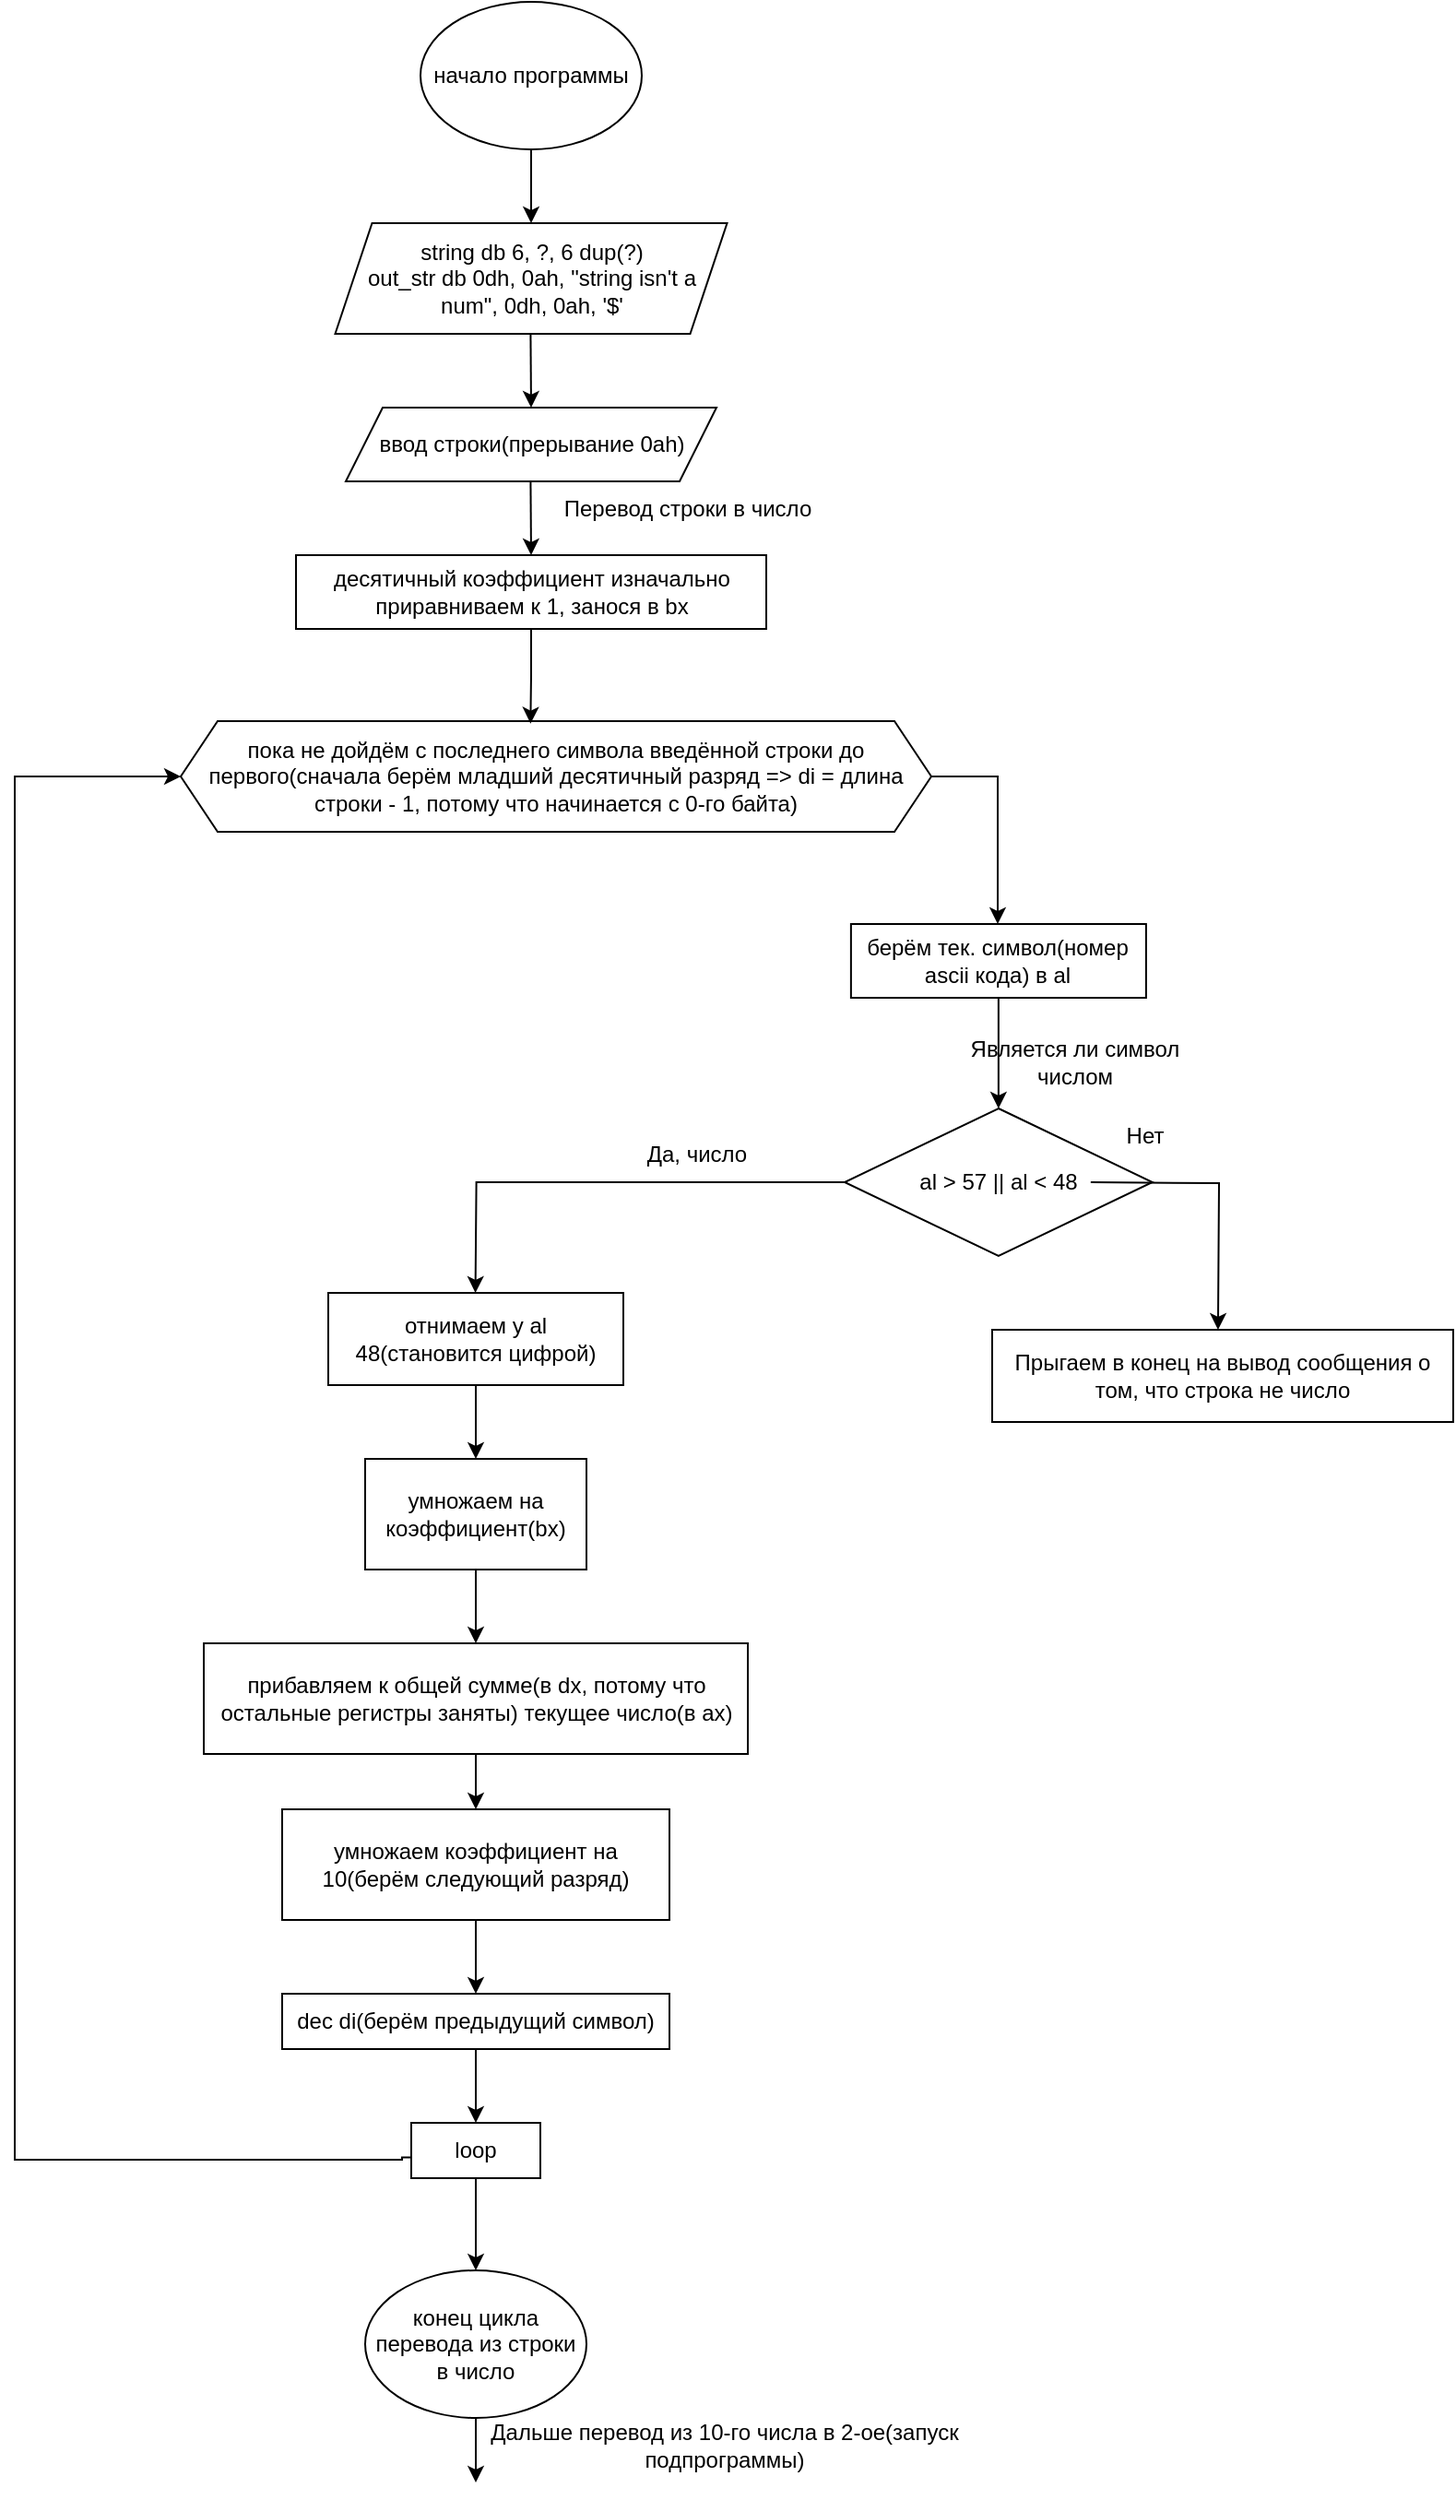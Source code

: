 <mxfile version="26.0.10">
  <diagram id="C5RBs43oDa-KdzZeNtuy" name="Page-1">
    <mxGraphModel dx="882" dy="776" grid="1" gridSize="10" guides="1" tooltips="1" connect="1" arrows="1" fold="1" page="1" pageScale="1" pageWidth="827" pageHeight="1169" math="0" shadow="0">
      <root>
        <mxCell id="WIyWlLk6GJQsqaUBKTNV-0" />
        <mxCell id="WIyWlLk6GJQsqaUBKTNV-1" parent="WIyWlLk6GJQsqaUBKTNV-0" />
        <mxCell id="ezsCKuzCL39npm8rFLfG-0" value="&lt;div&gt;начало программы&lt;/div&gt;" style="ellipse;whiteSpace=wrap;html=1;" vertex="1" parent="WIyWlLk6GJQsqaUBKTNV-1">
          <mxGeometry x="360" y="40" width="120" height="80" as="geometry" />
        </mxCell>
        <mxCell id="ezsCKuzCL39npm8rFLfG-1" value="" style="endArrow=classic;html=1;rounded=0;" edge="1" parent="WIyWlLk6GJQsqaUBKTNV-1">
          <mxGeometry width="50" height="50" relative="1" as="geometry">
            <mxPoint x="420" y="120" as="sourcePoint" />
            <mxPoint x="420" y="160" as="targetPoint" />
          </mxGeometry>
        </mxCell>
        <mxCell id="ezsCKuzCL39npm8rFLfG-2" value="&lt;div&gt;string db 6, ?, 6 dup(?)&lt;/div&gt;&lt;div&gt;out_str db 0dh, 0ah, &quot;string isn&#39;t a num&quot;, 0dh, 0ah, &#39;$&#39;&lt;/div&gt;" style="shape=parallelogram;perimeter=parallelogramPerimeter;whiteSpace=wrap;html=1;fixedSize=1;" vertex="1" parent="WIyWlLk6GJQsqaUBKTNV-1">
          <mxGeometry x="313.75" y="160" width="212.5" height="60" as="geometry" />
        </mxCell>
        <mxCell id="ezsCKuzCL39npm8rFLfG-3" value="" style="endArrow=classic;html=1;rounded=0;" edge="1" parent="WIyWlLk6GJQsqaUBKTNV-1">
          <mxGeometry width="50" height="50" relative="1" as="geometry">
            <mxPoint x="419.71" y="220" as="sourcePoint" />
            <mxPoint x="420" y="260" as="targetPoint" />
          </mxGeometry>
        </mxCell>
        <mxCell id="ezsCKuzCL39npm8rFLfG-5" value="ввод строки(прерывание 0ah)" style="shape=parallelogram;perimeter=parallelogramPerimeter;whiteSpace=wrap;html=1;fixedSize=1;" vertex="1" parent="WIyWlLk6GJQsqaUBKTNV-1">
          <mxGeometry x="319.5" y="260" width="201" height="40" as="geometry" />
        </mxCell>
        <mxCell id="ezsCKuzCL39npm8rFLfG-6" value="" style="endArrow=classic;html=1;rounded=0;" edge="1" parent="WIyWlLk6GJQsqaUBKTNV-1">
          <mxGeometry width="50" height="50" relative="1" as="geometry">
            <mxPoint x="419.71" y="300" as="sourcePoint" />
            <mxPoint x="420" y="340" as="targetPoint" />
          </mxGeometry>
        </mxCell>
        <mxCell id="ezsCKuzCL39npm8rFLfG-7" value="Перевод строки в число" style="text;html=1;align=center;verticalAlign=middle;whiteSpace=wrap;rounded=0;" vertex="1" parent="WIyWlLk6GJQsqaUBKTNV-1">
          <mxGeometry x="410" y="300" width="190" height="30" as="geometry" />
        </mxCell>
        <mxCell id="ezsCKuzCL39npm8rFLfG-43" style="edgeStyle=orthogonalEdgeStyle;rounded=0;orthogonalLoop=1;jettySize=auto;html=1;entryX=0.5;entryY=0;entryDx=0;entryDy=0;exitX=1;exitY=0.5;exitDx=0;exitDy=0;" edge="1" parent="WIyWlLk6GJQsqaUBKTNV-1" source="ezsCKuzCL39npm8rFLfG-8" target="ezsCKuzCL39npm8rFLfG-10">
          <mxGeometry relative="1" as="geometry">
            <Array as="points">
              <mxPoint x="673" y="460" />
              <mxPoint x="673" y="540" />
            </Array>
          </mxGeometry>
        </mxCell>
        <mxCell id="ezsCKuzCL39npm8rFLfG-8" value="пока не дойдём с последнего символа введённой строки до первого(сначала берём младший десятичный разряд =&amp;gt; di = длина строки - 1, потому что начинается с 0-го байта)" style="shape=hexagon;perimeter=hexagonPerimeter2;whiteSpace=wrap;html=1;fixedSize=1;" vertex="1" parent="WIyWlLk6GJQsqaUBKTNV-1">
          <mxGeometry x="230" y="430" width="407" height="60" as="geometry" />
        </mxCell>
        <mxCell id="ezsCKuzCL39npm8rFLfG-37" style="edgeStyle=orthogonalEdgeStyle;rounded=0;orthogonalLoop=1;jettySize=auto;html=1;entryX=0.5;entryY=0;entryDx=0;entryDy=0;" edge="1" parent="WIyWlLk6GJQsqaUBKTNV-1" source="ezsCKuzCL39npm8rFLfG-10" target="ezsCKuzCL39npm8rFLfG-12">
          <mxGeometry relative="1" as="geometry" />
        </mxCell>
        <mxCell id="ezsCKuzCL39npm8rFLfG-10" value="берём тек. символ(номер ascii кода) в al" style="rounded=0;whiteSpace=wrap;html=1;" vertex="1" parent="WIyWlLk6GJQsqaUBKTNV-1">
          <mxGeometry x="593.44" y="540" width="160" height="40" as="geometry" />
        </mxCell>
        <mxCell id="ezsCKuzCL39npm8rFLfG-23" style="edgeStyle=orthogonalEdgeStyle;rounded=0;orthogonalLoop=1;jettySize=auto;html=1;" edge="1" parent="WIyWlLk6GJQsqaUBKTNV-1" source="ezsCKuzCL39npm8rFLfG-12">
          <mxGeometry relative="1" as="geometry">
            <mxPoint x="389.786" y="740" as="targetPoint" />
          </mxGeometry>
        </mxCell>
        <mxCell id="ezsCKuzCL39npm8rFLfG-12" value="al &amp;gt; 57 || al &amp;lt; 48" style="rhombus;whiteSpace=wrap;html=1;" vertex="1" parent="WIyWlLk6GJQsqaUBKTNV-1">
          <mxGeometry x="590" y="640" width="166.87" height="80" as="geometry" />
        </mxCell>
        <mxCell id="ezsCKuzCL39npm8rFLfG-15" value="Является ли символ числом" style="text;html=1;align=center;verticalAlign=middle;whiteSpace=wrap;rounded=0;" vertex="1" parent="WIyWlLk6GJQsqaUBKTNV-1">
          <mxGeometry x="639.5" y="600" width="150" height="30" as="geometry" />
        </mxCell>
        <mxCell id="ezsCKuzCL39npm8rFLfG-18" value="Нет" style="text;html=1;align=center;verticalAlign=middle;whiteSpace=wrap;rounded=0;" vertex="1" parent="WIyWlLk6GJQsqaUBKTNV-1">
          <mxGeometry x="723.43" y="640" width="60" height="30" as="geometry" />
        </mxCell>
        <mxCell id="ezsCKuzCL39npm8rFLfG-19" value="Прыгаем в конец на вывод сообщения о том, что строка не число" style="rounded=0;whiteSpace=wrap;html=1;" vertex="1" parent="WIyWlLk6GJQsqaUBKTNV-1">
          <mxGeometry x="670" y="760" width="250" height="50" as="geometry" />
        </mxCell>
        <mxCell id="ezsCKuzCL39npm8rFLfG-24" value="Да, число" style="text;html=1;align=center;verticalAlign=middle;whiteSpace=wrap;rounded=0;" vertex="1" parent="WIyWlLk6GJQsqaUBKTNV-1">
          <mxGeometry x="480" y="650" width="60" height="30" as="geometry" />
        </mxCell>
        <mxCell id="ezsCKuzCL39npm8rFLfG-25" value="десятичный коэффициент изначально приравниваем к 1, занося в bx" style="rounded=0;whiteSpace=wrap;html=1;" vertex="1" parent="WIyWlLk6GJQsqaUBKTNV-1">
          <mxGeometry x="292.5" y="340" width="255" height="40" as="geometry" />
        </mxCell>
        <mxCell id="ezsCKuzCL39npm8rFLfG-27" style="edgeStyle=orthogonalEdgeStyle;rounded=0;orthogonalLoop=1;jettySize=auto;html=1;entryX=0.466;entryY=0.022;entryDx=0;entryDy=0;entryPerimeter=0;" edge="1" parent="WIyWlLk6GJQsqaUBKTNV-1" source="ezsCKuzCL39npm8rFLfG-25" target="ezsCKuzCL39npm8rFLfG-8">
          <mxGeometry relative="1" as="geometry" />
        </mxCell>
        <mxCell id="ezsCKuzCL39npm8rFLfG-29" style="edgeStyle=orthogonalEdgeStyle;rounded=0;orthogonalLoop=1;jettySize=auto;html=1;" edge="1" parent="WIyWlLk6GJQsqaUBKTNV-1" source="ezsCKuzCL39npm8rFLfG-28" target="ezsCKuzCL39npm8rFLfG-30">
          <mxGeometry relative="1" as="geometry">
            <mxPoint x="390" y="840" as="targetPoint" />
          </mxGeometry>
        </mxCell>
        <mxCell id="ezsCKuzCL39npm8rFLfG-28" value="отнимаем у al 48(становится цифрой)" style="rounded=0;whiteSpace=wrap;html=1;" vertex="1" parent="WIyWlLk6GJQsqaUBKTNV-1">
          <mxGeometry x="310" y="740" width="160" height="50" as="geometry" />
        </mxCell>
        <mxCell id="ezsCKuzCL39npm8rFLfG-31" style="edgeStyle=orthogonalEdgeStyle;rounded=0;orthogonalLoop=1;jettySize=auto;html=1;" edge="1" parent="WIyWlLk6GJQsqaUBKTNV-1" source="ezsCKuzCL39npm8rFLfG-30" target="ezsCKuzCL39npm8rFLfG-32">
          <mxGeometry relative="1" as="geometry">
            <mxPoint x="390" y="940" as="targetPoint" />
          </mxGeometry>
        </mxCell>
        <mxCell id="ezsCKuzCL39npm8rFLfG-30" value="умножаем на коэффициент(bx)" style="rounded=0;whiteSpace=wrap;html=1;" vertex="1" parent="WIyWlLk6GJQsqaUBKTNV-1">
          <mxGeometry x="330" y="830" width="120" height="60" as="geometry" />
        </mxCell>
        <mxCell id="ezsCKuzCL39npm8rFLfG-33" style="edgeStyle=orthogonalEdgeStyle;rounded=0;orthogonalLoop=1;jettySize=auto;html=1;" edge="1" parent="WIyWlLk6GJQsqaUBKTNV-1" source="ezsCKuzCL39npm8rFLfG-32" target="ezsCKuzCL39npm8rFLfG-34">
          <mxGeometry relative="1" as="geometry">
            <mxPoint x="390" y="1030" as="targetPoint" />
          </mxGeometry>
        </mxCell>
        <mxCell id="ezsCKuzCL39npm8rFLfG-32" value="прибавляем к общей сумме(в dx, потому что остальные регистры заняты) текущее число(в ax)" style="rounded=0;whiteSpace=wrap;html=1;" vertex="1" parent="WIyWlLk6GJQsqaUBKTNV-1">
          <mxGeometry x="242.5" y="930" width="295" height="60" as="geometry" />
        </mxCell>
        <mxCell id="ezsCKuzCL39npm8rFLfG-39" style="edgeStyle=orthogonalEdgeStyle;rounded=0;orthogonalLoop=1;jettySize=auto;html=1;" edge="1" parent="WIyWlLk6GJQsqaUBKTNV-1" source="ezsCKuzCL39npm8rFLfG-34" target="ezsCKuzCL39npm8rFLfG-41">
          <mxGeometry relative="1" as="geometry">
            <mxPoint x="390" y="1130" as="targetPoint" />
          </mxGeometry>
        </mxCell>
        <mxCell id="ezsCKuzCL39npm8rFLfG-34" value="умножаем коэффициент на 10(берём следующий разряд)" style="rounded=0;whiteSpace=wrap;html=1;" vertex="1" parent="WIyWlLk6GJQsqaUBKTNV-1">
          <mxGeometry x="285" y="1020" width="210" height="60" as="geometry" />
        </mxCell>
        <mxCell id="ezsCKuzCL39npm8rFLfG-38" style="edgeStyle=orthogonalEdgeStyle;rounded=0;orthogonalLoop=1;jettySize=auto;html=1;" edge="1" parent="WIyWlLk6GJQsqaUBKTNV-1">
          <mxGeometry relative="1" as="geometry">
            <mxPoint x="723.434" y="680.002" as="sourcePoint" />
            <mxPoint x="792.467" y="760" as="targetPoint" />
          </mxGeometry>
        </mxCell>
        <mxCell id="ezsCKuzCL39npm8rFLfG-42" style="edgeStyle=orthogonalEdgeStyle;rounded=0;orthogonalLoop=1;jettySize=auto;html=1;exitX=0.02;exitY=0.626;exitDx=0;exitDy=0;exitPerimeter=0;" edge="1" parent="WIyWlLk6GJQsqaUBKTNV-1" source="ezsCKuzCL39npm8rFLfG-45">
          <mxGeometry relative="1" as="geometry">
            <mxPoint x="350" y="1200" as="sourcePoint" />
            <mxPoint x="230" y="460" as="targetPoint" />
            <Array as="points">
              <mxPoint x="350" y="1209" />
              <mxPoint x="350" y="1210" />
              <mxPoint x="140" y="1210" />
              <mxPoint x="140" y="460" />
            </Array>
          </mxGeometry>
        </mxCell>
        <mxCell id="ezsCKuzCL39npm8rFLfG-44" style="edgeStyle=orthogonalEdgeStyle;rounded=0;orthogonalLoop=1;jettySize=auto;html=1;" edge="1" parent="WIyWlLk6GJQsqaUBKTNV-1" source="ezsCKuzCL39npm8rFLfG-41" target="ezsCKuzCL39npm8rFLfG-45">
          <mxGeometry relative="1" as="geometry">
            <mxPoint x="390" y="1220" as="targetPoint" />
          </mxGeometry>
        </mxCell>
        <mxCell id="ezsCKuzCL39npm8rFLfG-41" value="dec di(берём предыдущий символ)" style="rounded=0;whiteSpace=wrap;html=1;" vertex="1" parent="WIyWlLk6GJQsqaUBKTNV-1">
          <mxGeometry x="285" y="1120" width="210" height="30" as="geometry" />
        </mxCell>
        <mxCell id="ezsCKuzCL39npm8rFLfG-47" style="edgeStyle=orthogonalEdgeStyle;rounded=0;orthogonalLoop=1;jettySize=auto;html=1;" edge="1" parent="WIyWlLk6GJQsqaUBKTNV-1" source="ezsCKuzCL39npm8rFLfG-45">
          <mxGeometry relative="1" as="geometry">
            <mxPoint x="390" y="1270" as="targetPoint" />
          </mxGeometry>
        </mxCell>
        <mxCell id="ezsCKuzCL39npm8rFLfG-45" value="loop" style="rounded=0;whiteSpace=wrap;html=1;" vertex="1" parent="WIyWlLk6GJQsqaUBKTNV-1">
          <mxGeometry x="355" y="1190" width="70" height="30" as="geometry" />
        </mxCell>
        <mxCell id="ezsCKuzCL39npm8rFLfG-49" style="edgeStyle=orthogonalEdgeStyle;rounded=0;orthogonalLoop=1;jettySize=auto;html=1;" edge="1" parent="WIyWlLk6GJQsqaUBKTNV-1" source="ezsCKuzCL39npm8rFLfG-48">
          <mxGeometry relative="1" as="geometry">
            <mxPoint x="390" y="1385" as="targetPoint" />
          </mxGeometry>
        </mxCell>
        <mxCell id="ezsCKuzCL39npm8rFLfG-48" value="конец цикла перевода из строки в число" style="ellipse;whiteSpace=wrap;html=1;" vertex="1" parent="WIyWlLk6GJQsqaUBKTNV-1">
          <mxGeometry x="330" y="1270" width="120" height="80" as="geometry" />
        </mxCell>
        <mxCell id="ezsCKuzCL39npm8rFLfG-51" value="Дальше перевод из 10-го числа в 2-ое(запуск подпрограммы)" style="text;html=1;align=center;verticalAlign=middle;whiteSpace=wrap;rounded=0;" vertex="1" parent="WIyWlLk6GJQsqaUBKTNV-1">
          <mxGeometry x="380" y="1340" width="290" height="50" as="geometry" />
        </mxCell>
      </root>
    </mxGraphModel>
  </diagram>
</mxfile>
